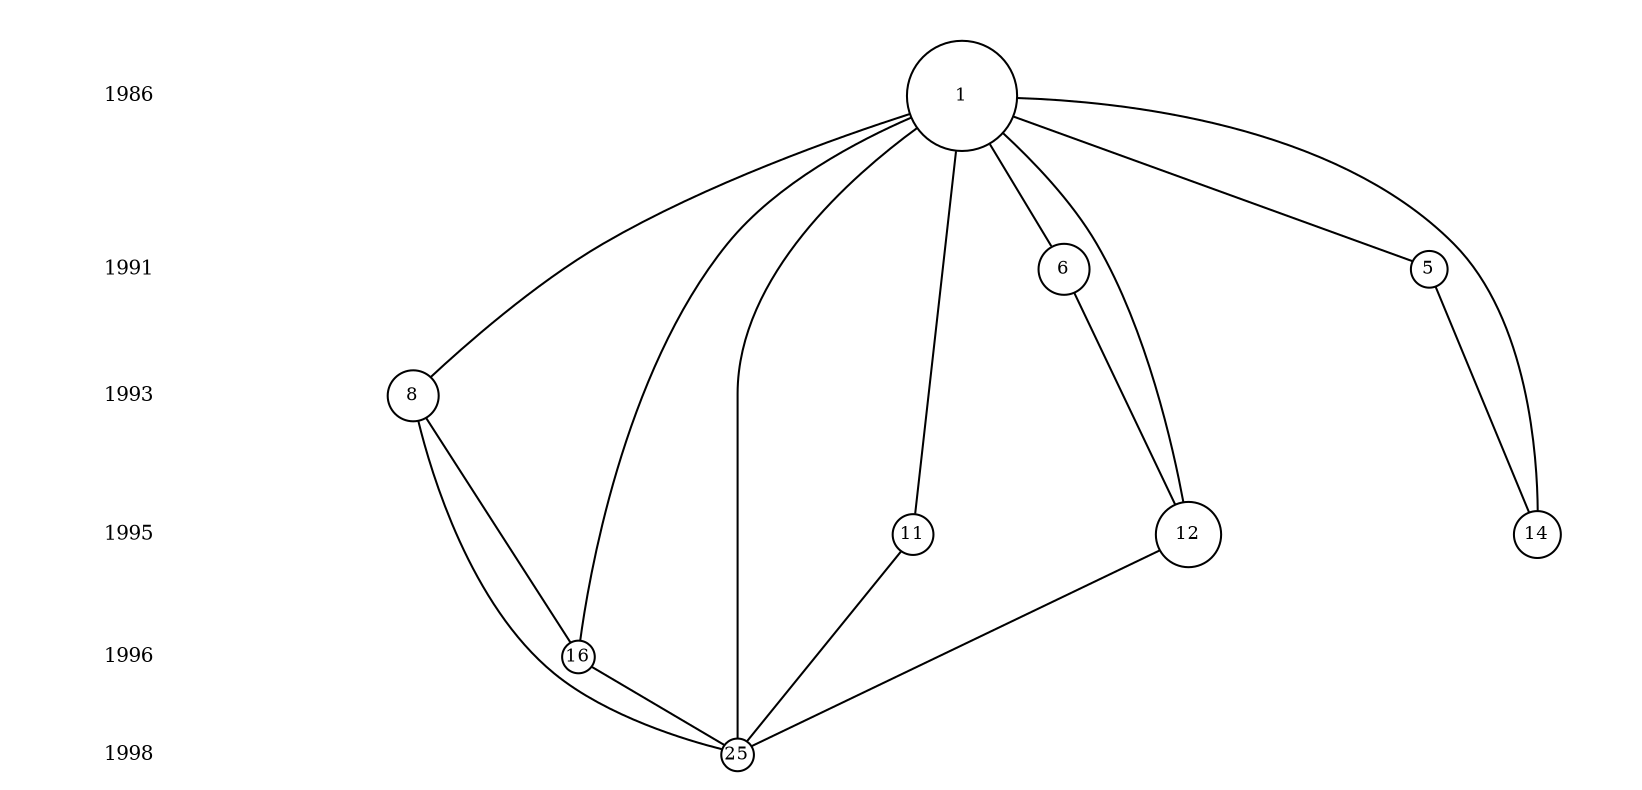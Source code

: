 digraph test {
	ranksep=0.2;
	nodesep=0.1;
	size="11.0729166666667,5.26041666666667";
	ratio="fill";
	node [fixedsize="true", fontsize="9", shape="circle"];
	edge [arrowhead="none", arrowsize="0.6", arrowtail="normal"];
	y1986 [fontsize="10", height="0.1668", label="1986", margin="0", rank="1986", shape="plaintext", width="0.398147893333333"];
	y1991 [fontsize="10", height="0.1668", label="1991", margin="0", rank="1991", shape="plaintext", width="0.398147893333333"];
	y1993 [fontsize="10", height="0.1668", label="1993", margin="0", rank="1993", shape="plaintext", width="0.398147893333333"];
	y1995 [fontsize="10", height="0.1668", label="1995", margin="0", rank="1995", shape="plaintext", width="0.398147893333333"];
	y1996 [fontsize="10", height="0.1668", label="1996", margin="0", rank="1996", shape="plaintext", width="0.398147893333333"];
	y1998 [fontsize="10", height="0.1668", label="1998", margin="0", rank="1998", shape="plaintext", width="0.398147893333333"];
	n7 [URL="7", height="0.342326598440729", label="8", rank="1993", style="", width="0.342326598440729"];
	n15 [URL="15", height="0.21650635094611", label="16", rank="1996", style="", width="0.21650635094611"];
	n24 [URL="24", height="0.21650635094611", label="25", rank="1998", style="", width="0.21650635094611"];
	n10 [URL="10", height="0.279508497187474", label="11", rank="1995", style="", width="0.279508497187474"];
	n11 [URL="11", height="0.450693909432999", label="12", rank="1995", style="", width="0.450693909432999"];
	n0 [URL="0", height="0.75", label="1", rank="1986", style="", width="0.75"];
	n4 [URL="4", height="0.25", label="5", rank="1991", style="", width="0.25"];
	n5 [URL="5", height="0.342326598440729", label="6", rank="1991", style="", width="0.342326598440729"];
	n13 [URL="13", height="0.318688719599549", label="14", rank="1995", style="", width="0.318688719599549"];
	n0 -> n10;
	n0 -> n11;
	n0 -> n13;
	n0 -> n15;
	n0 -> n24;
	n0 -> n4;
	n0 -> n5;
	n0 -> n7;
	n10 -> n24;
	n11 -> n24;
	n15 -> n24;
	n4 -> n13;
	n5 -> n11;
	n7 -> n15;
	n7 -> n24;
	y1986 -> y1991 [arrowhead="normal", arrowtail="none", color="white", style="invis"];
	y1991 -> y1993 [arrowhead="normal", arrowtail="none", color="white", style="invis"];
	y1993 -> y1995 [arrowhead="normal", arrowtail="none", color="white", style="invis"];
	y1995 -> y1996 [arrowhead="normal", arrowtail="none", color="white", style="invis"];
	y1996 -> y1998 [arrowhead="normal", arrowtail="none", color="white", style="invis"];
	{rank=same; y1991; n4; n5}
	{rank=same; y1996; n15}
	{rank=same; y1995; n10; n11; n13}
	{rank=same; y1993; n7}
	{rank=same; y1998; n24}
	{rank=same; y1986; n0}
}
